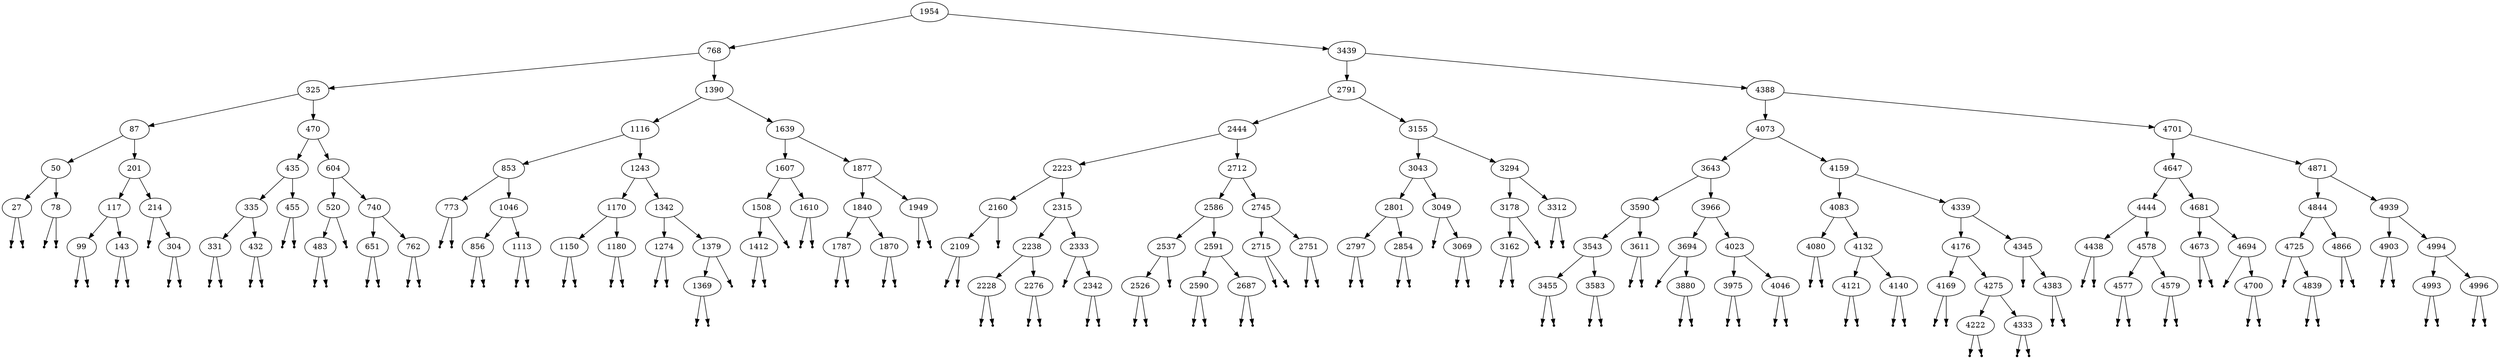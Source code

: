 digraph bst {
    null1 [shape=point];
27 -> null1;
null2 [shape=point];
27 -> null2;
50 -> 27;
50 -> 78;
null3 [shape=point];
78 -> null3;
null4 [shape=point];
78 -> null4;
87 -> 50;
87 -> 201;
null5 [shape=point];
99 -> null5;
null6 [shape=point];
99 -> null6;
117 -> 99;
117 -> 143;
null7 [shape=point];
143 -> null7;
null8 [shape=point];
143 -> null8;
201 -> 117;
201 -> 214;
null9 [shape=point];
214 -> null9;
214 -> 304;
null10 [shape=point];
304 -> null10;
null11 [shape=point];
304 -> null11;
325 -> 87;
325 -> 470;
null12 [shape=point];
331 -> null12;
null13 [shape=point];
331 -> null13;
335 -> 331;
335 -> 432;
null14 [shape=point];
432 -> null14;
null15 [shape=point];
432 -> null15;
435 -> 335;
435 -> 455;
null16 [shape=point];
455 -> null16;
null17 [shape=point];
455 -> null17;
470 -> 435;
470 -> 604;
null18 [shape=point];
483 -> null18;
null19 [shape=point];
483 -> null19;
520 -> 483;
null20 [shape=point];
520 -> null20;
604 -> 520;
604 -> 740;
null21 [shape=point];
651 -> null21;
null22 [shape=point];
651 -> null22;
740 -> 651;
740 -> 762;
null23 [shape=point];
762 -> null23;
null24 [shape=point];
762 -> null24;
768 -> 325;
768 -> 1390;
null25 [shape=point];
773 -> null25;
null26 [shape=point];
773 -> null26;
853 -> 773;
853 -> 1046;
null27 [shape=point];
856 -> null27;
null28 [shape=point];
856 -> null28;
1046 -> 856;
1046 -> 1113;
null29 [shape=point];
1113 -> null29;
null30 [shape=point];
1113 -> null30;
1116 -> 853;
1116 -> 1243;
null31 [shape=point];
1150 -> null31;
null32 [shape=point];
1150 -> null32;
1170 -> 1150;
1170 -> 1180;
null33 [shape=point];
1180 -> null33;
null34 [shape=point];
1180 -> null34;
1243 -> 1170;
1243 -> 1342;
null35 [shape=point];
1274 -> null35;
null36 [shape=point];
1274 -> null36;
1342 -> 1274;
1342 -> 1379;
null37 [shape=point];
1369 -> null37;
null38 [shape=point];
1369 -> null38;
1379 -> 1369;
null39 [shape=point];
1379 -> null39;
1390 -> 1116;
1390 -> 1639;
null40 [shape=point];
1412 -> null40;
null41 [shape=point];
1412 -> null41;
1508 -> 1412;
null42 [shape=point];
1508 -> null42;
1607 -> 1508;
1607 -> 1610;
null43 [shape=point];
1610 -> null43;
null44 [shape=point];
1610 -> null44;
1639 -> 1607;
1639 -> 1877;
null45 [shape=point];
1787 -> null45;
null46 [shape=point];
1787 -> null46;
1840 -> 1787;
1840 -> 1870;
null47 [shape=point];
1870 -> null47;
null48 [shape=point];
1870 -> null48;
1877 -> 1840;
1877 -> 1949;
null49 [shape=point];
1949 -> null49;
null50 [shape=point];
1949 -> null50;
1954 -> 768;
1954 -> 3439;
null51 [shape=point];
2109 -> null51;
null52 [shape=point];
2109 -> null52;
2160 -> 2109;
null53 [shape=point];
2160 -> null53;
2223 -> 2160;
2223 -> 2315;
null54 [shape=point];
2228 -> null54;
null55 [shape=point];
2228 -> null55;
2238 -> 2228;
2238 -> 2276;
null56 [shape=point];
2276 -> null56;
null57 [shape=point];
2276 -> null57;
2315 -> 2238;
2315 -> 2333;
null58 [shape=point];
2333 -> null58;
2333 -> 2342;
null59 [shape=point];
2342 -> null59;
null60 [shape=point];
2342 -> null60;
2444 -> 2223;
2444 -> 2712;
null61 [shape=point];
2526 -> null61;
null62 [shape=point];
2526 -> null62;
2537 -> 2526;
null63 [shape=point];
2537 -> null63;
2586 -> 2537;
2586 -> 2591;
null64 [shape=point];
2590 -> null64;
null65 [shape=point];
2590 -> null65;
2591 -> 2590;
2591 -> 2687;
null66 [shape=point];
2687 -> null66;
null67 [shape=point];
2687 -> null67;
2712 -> 2586;
2712 -> 2745;
null68 [shape=point];
2715 -> null68;
null69 [shape=point];
2715 -> null69;
2745 -> 2715;
2745 -> 2751;
null70 [shape=point];
2751 -> null70;
null71 [shape=point];
2751 -> null71;
2791 -> 2444;
2791 -> 3155;
null72 [shape=point];
2797 -> null72;
null73 [shape=point];
2797 -> null73;
2801 -> 2797;
2801 -> 2854;
null74 [shape=point];
2854 -> null74;
null75 [shape=point];
2854 -> null75;
3043 -> 2801;
3043 -> 3049;
null76 [shape=point];
3049 -> null76;
3049 -> 3069;
null77 [shape=point];
3069 -> null77;
null78 [shape=point];
3069 -> null78;
3155 -> 3043;
3155 -> 3294;
null79 [shape=point];
3162 -> null79;
null80 [shape=point];
3162 -> null80;
3178 -> 3162;
null81 [shape=point];
3178 -> null81;
3294 -> 3178;
3294 -> 3312;
null82 [shape=point];
3312 -> null82;
null83 [shape=point];
3312 -> null83;
3439 -> 2791;
3439 -> 4388;
null84 [shape=point];
3455 -> null84;
null85 [shape=point];
3455 -> null85;
3543 -> 3455;
3543 -> 3583;
null86 [shape=point];
3583 -> null86;
null87 [shape=point];
3583 -> null87;
3590 -> 3543;
3590 -> 3611;
null88 [shape=point];
3611 -> null88;
null89 [shape=point];
3611 -> null89;
3643 -> 3590;
3643 -> 3966;
null90 [shape=point];
3694 -> null90;
3694 -> 3880;
null91 [shape=point];
3880 -> null91;
null92 [shape=point];
3880 -> null92;
3966 -> 3694;
3966 -> 4023;
null93 [shape=point];
3975 -> null93;
null94 [shape=point];
3975 -> null94;
4023 -> 3975;
4023 -> 4046;
null95 [shape=point];
4046 -> null95;
null96 [shape=point];
4046 -> null96;
4073 -> 3643;
4073 -> 4159;
null97 [shape=point];
4080 -> null97;
null98 [shape=point];
4080 -> null98;
4083 -> 4080;
4083 -> 4132;
null99 [shape=point];
4121 -> null99;
null100 [shape=point];
4121 -> null100;
4132 -> 4121;
4132 -> 4140;
null101 [shape=point];
4140 -> null101;
null102 [shape=point];
4140 -> null102;
4159 -> 4083;
4159 -> 4339;
null103 [shape=point];
4169 -> null103;
null104 [shape=point];
4169 -> null104;
4176 -> 4169;
4176 -> 4275;
null105 [shape=point];
4222 -> null105;
null106 [shape=point];
4222 -> null106;
4275 -> 4222;
4275 -> 4333;
null107 [shape=point];
4333 -> null107;
null108 [shape=point];
4333 -> null108;
4339 -> 4176;
4339 -> 4345;
null109 [shape=point];
4345 -> null109;
4345 -> 4383;
null110 [shape=point];
4383 -> null110;
null111 [shape=point];
4383 -> null111;
4388 -> 4073;
4388 -> 4701;
null112 [shape=point];
4438 -> null112;
null113 [shape=point];
4438 -> null113;
4444 -> 4438;
4444 -> 4578;
null114 [shape=point];
4577 -> null114;
null115 [shape=point];
4577 -> null115;
4578 -> 4577;
4578 -> 4579;
null116 [shape=point];
4579 -> null116;
null117 [shape=point];
4579 -> null117;
4647 -> 4444;
4647 -> 4681;
null118 [shape=point];
4673 -> null118;
null119 [shape=point];
4673 -> null119;
4681 -> 4673;
4681 -> 4694;
null120 [shape=point];
4694 -> null120;
4694 -> 4700;
null121 [shape=point];
4700 -> null121;
null122 [shape=point];
4700 -> null122;
4701 -> 4647;
4701 -> 4871;
null123 [shape=point];
4725 -> null123;
4725 -> 4839;
null124 [shape=point];
4839 -> null124;
null125 [shape=point];
4839 -> null125;
4844 -> 4725;
4844 -> 4866;
null126 [shape=point];
4866 -> null126;
null127 [shape=point];
4866 -> null127;
4871 -> 4844;
4871 -> 4939;
null128 [shape=point];
4903 -> null128;
null129 [shape=point];
4903 -> null129;
4939 -> 4903;
4939 -> 4994;
null130 [shape=point];
4993 -> null130;
null131 [shape=point];
4993 -> null131;
4994 -> 4993;
4994 -> 4996;
null132 [shape=point];
4996 -> null132;
null133 [shape=point];
4996 -> null133;

}